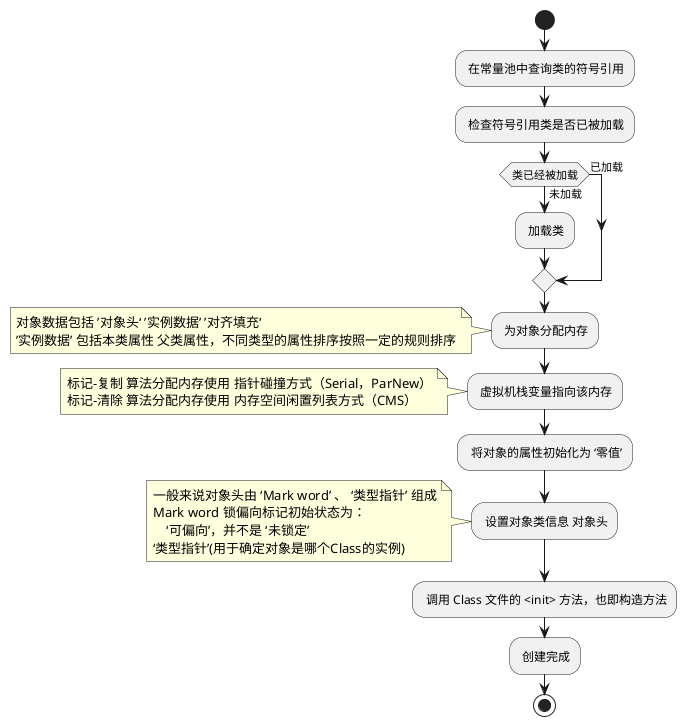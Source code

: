 @startuml
'https://plantuml.com/activity-diagram-beta

start

: 在常量池中查询类的符号引用;
: 检查符号引用类是否已被加载;
if (类已经被加载) then(已加载)

else (未加载)
    : 加载类;
endif

: 为对象分配内存;

note left
    对象数据包括 ’对象头‘ ’实例数据’ ’对齐填充‘
    ’实例数据’ 包括本类属性 父类属性，不同类型的属性排序按照一定的规则排序
end note

: 虚拟机栈变量指向该内存;

note left
    标记-复制 算法分配内存使用 指针碰撞方式（Serial，ParNew）
    标记-清除 算法分配内存使用 内存空间闲置列表方式（CMS）
end note

: 将对象的属性初始化为 ‘零值’;

: 设置对象类信息 对象头;
note left
    一般来说对象头由 ‘Mark word’ 、 ‘类型指针’ 组成
    Mark word 锁偏向标记初始状态为：
        ‘可偏向’，并不是 ‘未锁定’
    ‘类型指针’(用于确定对象是哪个Class的实例)
end note

: 调用 Class 文件的 <init> 方法，也即构造方法;

: 创建完成;
stop

@enduml
